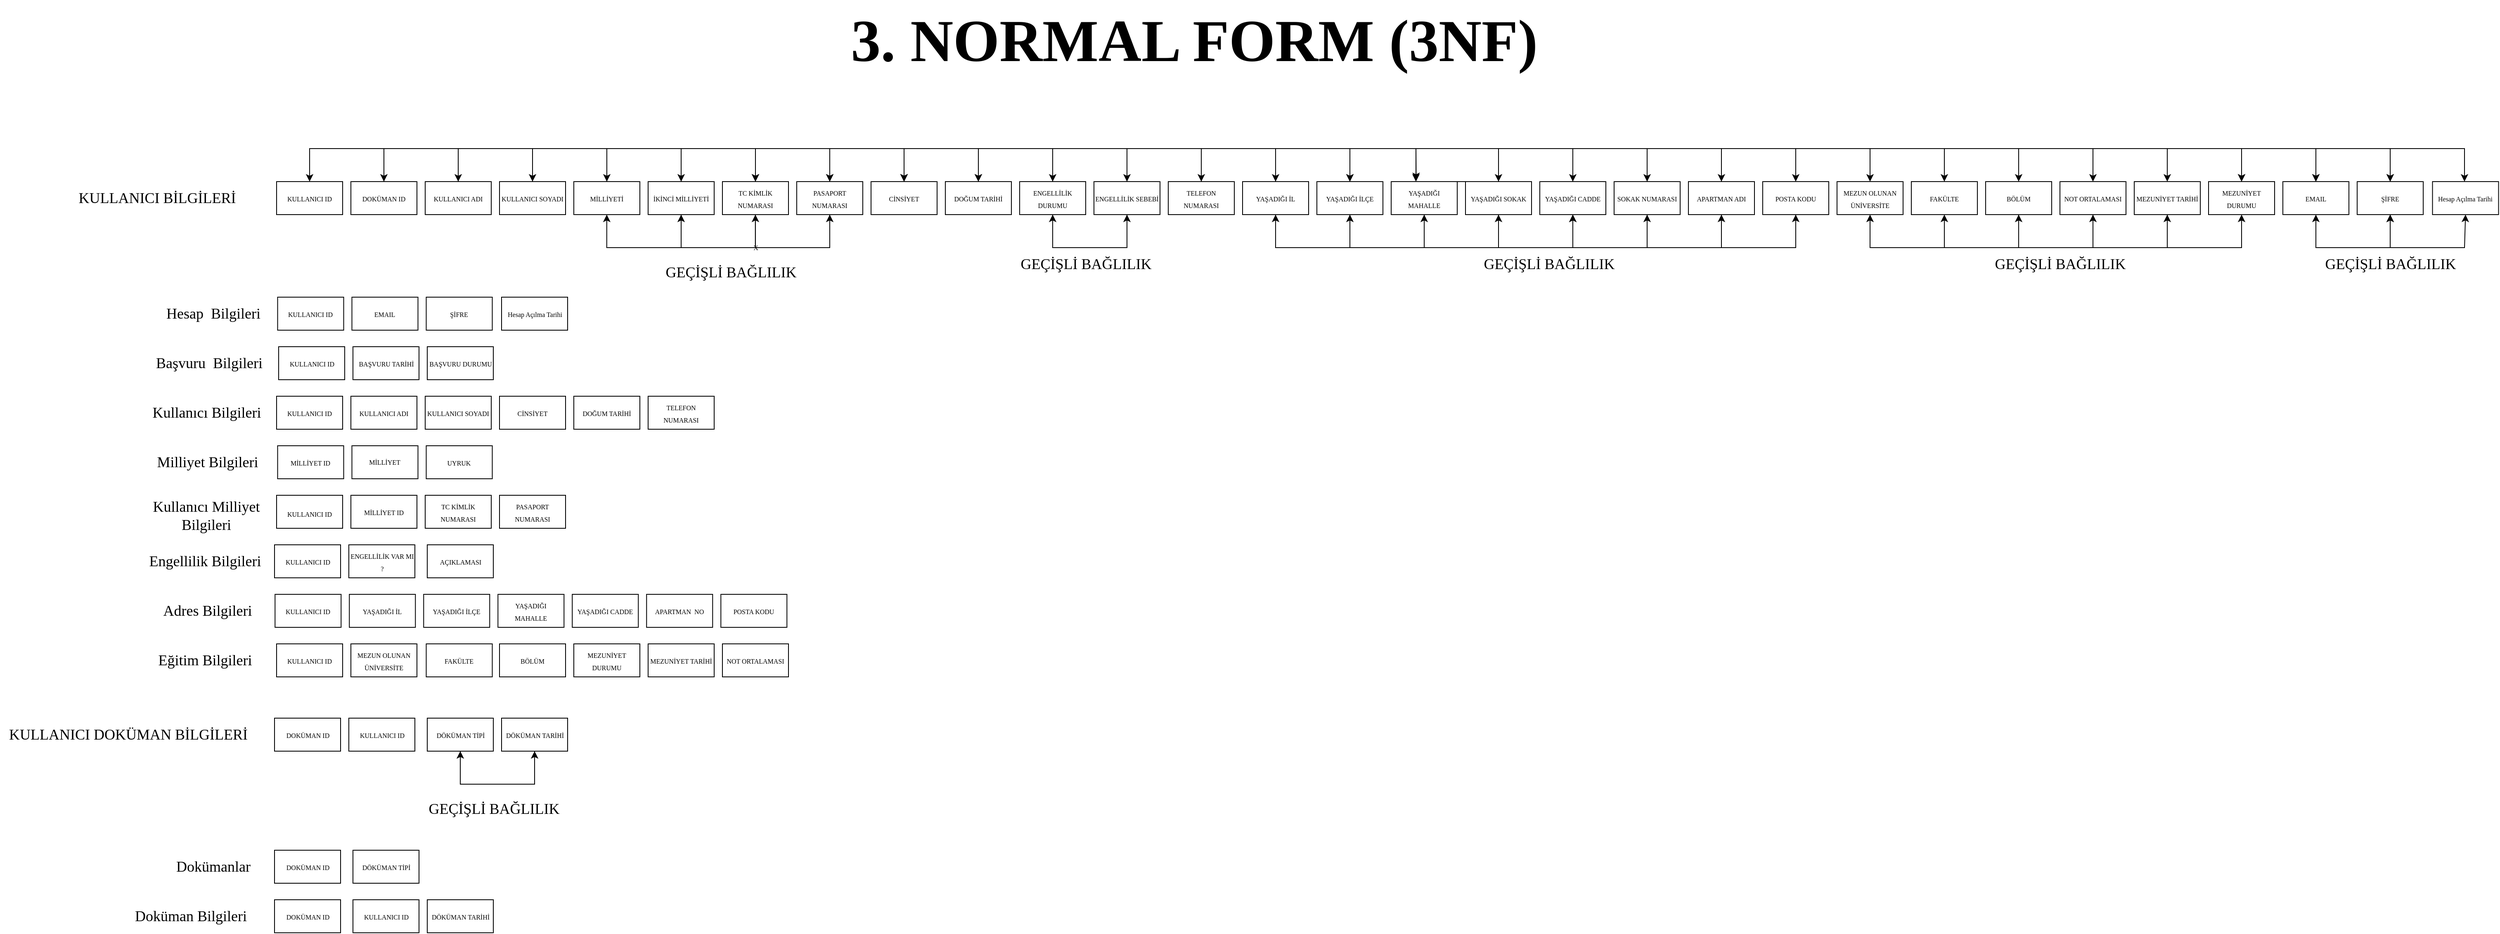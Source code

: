 <mxfile version="20.7.4" type="device"><diagram id="JcOFbLR2yt7TpH7ArzVf" name="Sayfa -1"><mxGraphModel dx="4017" dy="1515" grid="1" gridSize="10" guides="1" tooltips="1" connect="1" arrows="1" fold="1" page="1" pageScale="1" pageWidth="827" pageHeight="1169" math="0" shadow="0"><root><mxCell id="0"/><mxCell id="1" parent="0"/><mxCell id="7fkqEkIPYd0_3T5u9Aui-1" value="&lt;font style=&quot;font-size: 8px;&quot; face=&quot;Times New Roman&quot;&gt;DOKÜMAN ID&lt;/font&gt;" style="rounded=0;whiteSpace=wrap;html=1;" parent="1" vertex="1"><mxGeometry x="-135" y="239" width="80" height="40" as="geometry"/></mxCell><mxCell id="7fkqEkIPYd0_3T5u9Aui-3" value="&lt;font style=&quot;font-size: 8px;&quot; face=&quot;Times New Roman&quot;&gt;KULLANICI ADI&lt;/font&gt;" style="rounded=0;whiteSpace=wrap;html=1;" parent="1" vertex="1"><mxGeometry x="-45" y="239" width="80" height="40" as="geometry"/></mxCell><mxCell id="7fkqEkIPYd0_3T5u9Aui-5" value="&lt;font style=&quot;font-size: 8px;&quot; face=&quot;Times New Roman&quot;&gt;KULLANICI SOYADI&lt;/font&gt;" style="rounded=0;whiteSpace=wrap;html=1;" parent="1" vertex="1"><mxGeometry x="45" y="239" width="80" height="40" as="geometry"/></mxCell><mxCell id="7fkqEkIPYd0_3T5u9Aui-7" value="&lt;font style=&quot;font-size: 8px;&quot; face=&quot;Times New Roman&quot;&gt;MİLLİYETİ&lt;/font&gt;" style="rounded=0;whiteSpace=wrap;html=1;" parent="1" vertex="1"><mxGeometry x="135" y="239" width="80" height="40" as="geometry"/></mxCell><mxCell id="7fkqEkIPYd0_3T5u9Aui-8" value="X&lt;span style=&quot;color: rgba(0, 0, 0, 0); font-family: monospace; font-size: 0px; text-align: start; background-color: rgb(251, 251, 251);&quot;&gt;%3CmxGraphModel%3E%3Croot%3E%3CmxCell%20id%3D%220%22%2F%3E%3CmxCell%20id%3D%221%22%20parent%3D%220%22%2F%3E%3CmxCell%20id%3D%222%22%20value%3D%22%26lt%3Bfont%20face%3D%26quot%3BTimes%20New%20Roman%26quot%3B%26gt%3B%26lt%3Bspan%20style%3D%26quot%3Bfont-size%3A%208px%3B%26quot%3B%26gt%3BD%C4%B0PLOMA%20ADI%26lt%3B%2Fspan%26gt%3B%26lt%3B%2Ffont%26gt%3B%22%20style%3D%22rounded%3D0%3BwhiteSpace%3Dwrap%3Bhtml%3D1%3B%22%20vertex%3D%221%22%20parent%3D%221%22%3E%3CmxGeometry%20x%3D%22170%22%20y%3D%221080%22%20width%3D%2280%22%20height%3D%2240%22%20as%3D%22geometry%22%2F%3E%3C%2FmxCell%3E%3CmxCell%20id%3D%223%22%20value%3D%22%26lt%3Bfont%20face%3D%26quot%3BTimes%20New%20Roman%26quot%3B%26gt%3B%26lt%3Bspan%20style%3D%26quot%3Bfont-size%3A%208px%3B%26quot%3B%26gt%3BD%C3%96K%C3%9CMAN%20T%C4%B0P%C4%B0%26lt%3B%2Fspan%26gt%3B%26lt%3B%2Ffont%26gt%3B%22%20style%3D%22rounded%3D0%3BwhiteSpace%3Dwrap%3Bhtml%3D1%3B%22%20vertex%3D%221%22%20parent%3D%221%22%3E%3CmxGeometry%20x%3D%22260%22%20y%3D%221080%22%20width%3D%2280%22%20height%3D%2240%22%20as%3D%22geometry%22%2F%3E%3C%2FmxCell%3E%3CmxCell%20id%3D%224%22%20value%3D%22%26lt%3Bfont%20style%3D%26quot%3Bfont-size%3A%208px%3B%26quot%3B%20face%3D%26quot%3BTimes%20New%20Roman%26quot%3B%26gt%3BD%C3%96K%C3%9CMAN%20TAR%C4%B0H%C4%B0%26lt%3B%2Ffont%26gt%3B%22%20style%3D%22rounded%3D0%3BwhiteSpace%3Dwrap%3Bhtml%3D1%3B%22%20vertex%3D%221%22%20parent%3D%221%22%3E%3CmxGeometry%20x%3D%22350%22%20y%3D%221080%22%20width%3D%2280%22%20height%3D%2240%22%20as%3D%22geometry%22%2F%3E%3C%2FmxCell%3E%3CmxCell%20id%3D%225%22%20value%3D%22%26lt%3Bfont%20face%3D%26quot%3BTimes%20New%20Roman%26quot%3B%26gt%3B%26lt%3Bspan%20style%3D%26quot%3Bfont-size%3A%208px%3B%26quot%3B%26gt%3B%C4%B0NG%C4%B0L%C4%B0ZCE%20YETERL%C4%B0L%C4%B0K%20ADI%26lt%3B%2Fspan%26gt%3B%26lt%3B%2Ffont%26gt%3B%22%20style%3D%22rounded%3D0%3BwhiteSpace%3Dwrap%3Bhtml%3D1%3B%22%20vertex%3D%221%22%20parent%3D%221%22%3E%3CmxGeometry%20x%3D%22170%22%20y%3D%221160%22%20width%3D%2280%22%20height%3D%2240%22%20as%3D%22geometry%22%2F%3E%3C%2FmxCell%3E%3CmxCell%20id%3D%226%22%20value%3D%22%26lt%3Bfont%20face%3D%26quot%3BTimes%20New%20Roman%26quot%3B%26gt%3B%26lt%3Bspan%20style%3D%26quot%3Bfont-size%3A%208px%3B%26quot%3B%26gt%3BD%C3%96K%C3%9CMAN%20T%C4%B0P%C4%B0%26lt%3B%2Fspan%26gt%3B%26lt%3B%2Ffont%26gt%3B%22%20style%3D%22rounded%3D0%3BwhiteSpace%3Dwrap%3Bhtml%3D1%3B%22%20vertex%3D%221%22%20parent%3D%221%22%3E%3CmxGeometry%20x%3D%22260%22%20y%3D%221160%22%20width%3D%2280%22%20height%3D%2240%22%20as%3D%22geometry%22%2F%3E%3C%2FmxCell%3E%3CmxCell%20id%3D%227%22%20value%3D%22%26lt%3Bfont%20style%3D%26quot%3Bfont-size%3A%208px%3B%26quot%3B%20face%3D%26quot%3BTimes%20New%20Roman%26quot%3B%26gt%3BD%C3%96K%C3%9CMAN%20TAR%C4%B0H%C4%B0%26lt%3B%2Ffont%26gt%3B%22%20style%3D%22rounded%3D0%3BwhiteSpace%3Dwrap%3Bhtml%3D1%3B%22%20vertex%3D%221%22%20parent%3D%221%22%3E%3CmxGeometry%20x%3D%22350%22%20y%3D%221160%22%20width%3D%2280%22%20height%3D%2240%22%20as%3D%22geometry%22%2F%3E%3C%2FmxCell%3E%3C%2Froot%3E%3C%2FmxGraphModel%3E&lt;/span&gt;" style="edgeStyle=orthogonalEdgeStyle;rounded=0;orthogonalLoop=1;jettySize=auto;html=1;exitX=0.5;exitY=1;exitDx=0;exitDy=0;entryX=0.5;entryY=1;entryDx=0;entryDy=0;fontFamily=Times New Roman;fontSize=8;" parent="1" source="7fkqEkIPYd0_3T5u9Aui-10" target="7fkqEkIPYd0_3T5u9Aui-15" edge="1"><mxGeometry relative="1" as="geometry"><Array as="points"><mxPoint x="265" y="319"/><mxPoint x="445" y="319"/></Array></mxGeometry></mxCell><mxCell id="7fkqEkIPYd0_3T5u9Aui-10" value="&lt;font style=&quot;font-size: 8px;&quot; face=&quot;Times New Roman&quot;&gt;İKİNCİ MİLLİYETİ&lt;/font&gt;" style="rounded=0;whiteSpace=wrap;html=1;" parent="1" vertex="1"><mxGeometry x="225" y="239" width="80" height="40" as="geometry"/></mxCell><mxCell id="7fkqEkIPYd0_3T5u9Aui-12" value="&lt;font style=&quot;font-size: 8px;&quot; face=&quot;Times New Roman&quot;&gt;TC KİMLİK NUMARASI&lt;/font&gt;" style="rounded=0;whiteSpace=wrap;html=1;" parent="1" vertex="1"><mxGeometry x="315" y="239" width="80" height="40" as="geometry"/></mxCell><mxCell id="7fkqEkIPYd0_3T5u9Aui-13" style="edgeStyle=orthogonalEdgeStyle;rounded=0;orthogonalLoop=1;jettySize=auto;html=1;exitX=0.5;exitY=1;exitDx=0;exitDy=0;fontFamily=Times New Roman;fontSize=8;" parent="1" source="7fkqEkIPYd0_3T5u9Aui-15" edge="1"><mxGeometry relative="1" as="geometry"><mxPoint x="265" y="279" as="targetPoint"/><Array as="points"><mxPoint x="445" y="319"/><mxPoint x="265" y="319"/></Array></mxGeometry></mxCell><mxCell id="7fkqEkIPYd0_3T5u9Aui-14" style="edgeStyle=orthogonalEdgeStyle;rounded=0;orthogonalLoop=1;jettySize=auto;html=1;exitX=0.5;exitY=0;exitDx=0;exitDy=0;entryX=0.5;entryY=0;entryDx=0;entryDy=0;fontFamily=Times New Roman;fontSize=18;" parent="1" source="7fkqEkIPYd0_3T5u9Aui-15" edge="1"><mxGeometry relative="1" as="geometry"><mxPoint x="1075" y="239" as="targetPoint"/><Array as="points"><mxPoint x="445" y="199"/><mxPoint x="1075" y="199"/></Array></mxGeometry></mxCell><mxCell id="7fkqEkIPYd0_3T5u9Aui-15" value="&lt;font style=&quot;font-size: 8px;&quot; face=&quot;Times New Roman&quot;&gt;PASAPORT NUMARASI&lt;/font&gt;" style="rounded=0;whiteSpace=wrap;html=1;" parent="1" vertex="1"><mxGeometry x="405" y="239" width="80" height="40" as="geometry"/></mxCell><mxCell id="7fkqEkIPYd0_3T5u9Aui-16" style="edgeStyle=orthogonalEdgeStyle;rounded=0;orthogonalLoop=1;jettySize=auto;html=1;exitX=0.5;exitY=0;exitDx=0;exitDy=0;entryX=0.5;entryY=0;entryDx=0;entryDy=0;fontFamily=Times New Roman;fontSize=18;" parent="1" source="7fkqEkIPYd0_3T5u9Aui-17" edge="1"><mxGeometry relative="1" as="geometry"><Array as="points"><mxPoint x="535" y="199"/><mxPoint x="985" y="199"/></Array><mxPoint x="985" y="239" as="targetPoint"/></mxGeometry></mxCell><mxCell id="7fkqEkIPYd0_3T5u9Aui-17" value="&lt;font style=&quot;font-size: 8px;&quot; face=&quot;Times New Roman&quot;&gt;CİNSİYET&lt;/font&gt;" style="rounded=0;whiteSpace=wrap;html=1;" parent="1" vertex="1"><mxGeometry x="495" y="239" width="80" height="40" as="geometry"/></mxCell><mxCell id="7fkqEkIPYd0_3T5u9Aui-18" style="edgeStyle=orthogonalEdgeStyle;rounded=0;orthogonalLoop=1;jettySize=auto;html=1;exitX=0.5;exitY=1;exitDx=0;exitDy=0;entryX=0.5;entryY=1;entryDx=0;entryDy=0;fontFamily=Times New Roman;fontSize=8;" parent="1" source="7fkqEkIPYd0_3T5u9Aui-20" target="7fkqEkIPYd0_3T5u9Aui-23" edge="1"><mxGeometry relative="1" as="geometry"><Array as="points"><mxPoint x="715" y="319"/><mxPoint x="805" y="319"/></Array></mxGeometry></mxCell><mxCell id="7fkqEkIPYd0_3T5u9Aui-19" style="edgeStyle=orthogonalEdgeStyle;rounded=0;orthogonalLoop=1;jettySize=auto;html=1;exitX=0.5;exitY=0;exitDx=0;exitDy=0;entryX=0.5;entryY=0;entryDx=0;entryDy=0;fontFamily=Times New Roman;fontSize=18;" parent="1" source="7fkqEkIPYd0_3T5u9Aui-20" target="7fkqEkIPYd0_3T5u9Aui-23" edge="1"><mxGeometry relative="1" as="geometry"><Array as="points"><mxPoint x="715" y="199"/><mxPoint x="805" y="199"/></Array></mxGeometry></mxCell><mxCell id="7fkqEkIPYd0_3T5u9Aui-20" value="&lt;font style=&quot;font-size: 8px;&quot; face=&quot;Times New Roman&quot;&gt;ENGELLİLİK DURUMU&lt;/font&gt;" style="rounded=0;whiteSpace=wrap;html=1;" parent="1" vertex="1"><mxGeometry x="675" y="239" width="80" height="40" as="geometry"/></mxCell><mxCell id="7fkqEkIPYd0_3T5u9Aui-21" style="edgeStyle=orthogonalEdgeStyle;rounded=0;orthogonalLoop=1;jettySize=auto;html=1;exitX=0.5;exitY=1;exitDx=0;exitDy=0;fontFamily=Times New Roman;fontSize=8;" parent="1" source="7fkqEkIPYd0_3T5u9Aui-23" edge="1"><mxGeometry relative="1" as="geometry"><mxPoint x="715" y="279" as="targetPoint"/><Array as="points"><mxPoint x="805" y="319"/><mxPoint x="715" y="319"/></Array></mxGeometry></mxCell><mxCell id="7fkqEkIPYd0_3T5u9Aui-22" style="edgeStyle=orthogonalEdgeStyle;rounded=0;orthogonalLoop=1;jettySize=auto;html=1;exitX=0.5;exitY=0;exitDx=0;exitDy=0;entryX=0.5;entryY=0;entryDx=0;entryDy=0;fontFamily=Times New Roman;fontSize=18;" parent="1" source="7fkqEkIPYd0_3T5u9Aui-23" target="7fkqEkIPYd0_3T5u9Aui-20" edge="1"><mxGeometry relative="1" as="geometry"><Array as="points"><mxPoint x="805" y="199"/><mxPoint x="715" y="199"/></Array></mxGeometry></mxCell><mxCell id="7fkqEkIPYd0_3T5u9Aui-23" value="&lt;font style=&quot;font-size: 8px;&quot; face=&quot;Times New Roman&quot;&gt;ENGELLİLİK SEBEBİ&lt;/font&gt;" style="rounded=0;whiteSpace=wrap;html=1;" parent="1" vertex="1"><mxGeometry x="765" y="239" width="80" height="40" as="geometry"/></mxCell><mxCell id="7fkqEkIPYd0_3T5u9Aui-24" value="&lt;font style=&quot;font-size: 8px;&quot; face=&quot;Times New Roman&quot;&gt;KULLANICI ID&lt;/font&gt;" style="rounded=0;whiteSpace=wrap;html=1;" parent="1" vertex="1"><mxGeometry x="-225" y="239" width="80" height="40" as="geometry"/></mxCell><mxCell id="7fkqEkIPYd0_3T5u9Aui-25" style="edgeStyle=orthogonalEdgeStyle;rounded=0;orthogonalLoop=1;jettySize=auto;html=1;exitX=0.5;exitY=0;exitDx=0;exitDy=0;entryX=0.5;entryY=0;entryDx=0;entryDy=0;fontFamily=Times New Roman;fontSize=18;" parent="1" source="7fkqEkIPYd0_3T5u9Aui-26" target="7fkqEkIPYd0_3T5u9Aui-46" edge="1"><mxGeometry relative="1" as="geometry"><Array as="points"><mxPoint x="625" y="199"/><mxPoint x="895" y="199"/></Array></mxGeometry></mxCell><mxCell id="7fkqEkIPYd0_3T5u9Aui-26" value="&lt;font style=&quot;font-size: 8px;&quot; face=&quot;Times New Roman&quot;&gt;DOĞUM TARİHİ&lt;/font&gt;" style="rounded=0;whiteSpace=wrap;html=1;" parent="1" vertex="1"><mxGeometry x="585" y="239" width="80" height="40" as="geometry"/></mxCell><mxCell id="7fkqEkIPYd0_3T5u9Aui-27" style="edgeStyle=orthogonalEdgeStyle;rounded=0;orthogonalLoop=1;jettySize=auto;html=1;exitX=0.5;exitY=0;exitDx=0;exitDy=0;entryX=0.5;entryY=0;entryDx=0;entryDy=0;fontFamily=Times New Roman;fontSize=18;" parent="1" target="7fkqEkIPYd0_3T5u9Aui-17" edge="1"><mxGeometry relative="1" as="geometry"><Array as="points"><mxPoint x="985" y="199"/><mxPoint x="535" y="199"/></Array><mxPoint x="985" y="239" as="sourcePoint"/></mxGeometry></mxCell><mxCell id="7fkqEkIPYd0_3T5u9Aui-29" style="edgeStyle=orthogonalEdgeStyle;rounded=0;orthogonalLoop=1;jettySize=auto;html=1;exitX=0.5;exitY=0;exitDx=0;exitDy=0;entryX=0.5;entryY=0;entryDx=0;entryDy=0;fontFamily=Times New Roman;fontSize=18;" parent="1" target="7fkqEkIPYd0_3T5u9Aui-15" edge="1"><mxGeometry relative="1" as="geometry"><mxPoint x="1075" y="239" as="sourcePoint"/><Array as="points"><mxPoint x="1075" y="199"/><mxPoint x="445" y="199"/></Array></mxGeometry></mxCell><mxCell id="7fkqEkIPYd0_3T5u9Aui-32" value="&lt;font style=&quot;font-size: 8px;&quot; face=&quot;Times New Roman&quot;&gt;MEZUN OLUNAN ÜNİVERSİTE&lt;/font&gt;" style="rounded=0;whiteSpace=wrap;html=1;" parent="1" vertex="1"><mxGeometry x="1665" y="239" width="80" height="40" as="geometry"/></mxCell><mxCell id="7fkqEkIPYd0_3T5u9Aui-33" style="edgeStyle=orthogonalEdgeStyle;rounded=0;orthogonalLoop=1;jettySize=auto;html=1;exitX=0.5;exitY=1;exitDx=0;exitDy=0;entryX=0.5;entryY=1;entryDx=0;entryDy=0;fontFamily=Times New Roman;fontSize=8;" parent="1" source="7fkqEkIPYd0_3T5u9Aui-36" target="7fkqEkIPYd0_3T5u9Aui-42" edge="1"><mxGeometry relative="1" as="geometry"><Array as="points"><mxPoint x="1885" y="319"/><mxPoint x="2065" y="319"/></Array></mxGeometry></mxCell><mxCell id="7fkqEkIPYd0_3T5u9Aui-34" style="edgeStyle=orthogonalEdgeStyle;rounded=0;orthogonalLoop=1;jettySize=auto;html=1;exitX=0.5;exitY=1;exitDx=0;exitDy=0;entryX=0.5;entryY=1;entryDx=0;entryDy=0;fontFamily=Times New Roman;fontSize=8;" parent="1" source="7fkqEkIPYd0_3T5u9Aui-36" target="7fkqEkIPYd0_3T5u9Aui-39" edge="1"><mxGeometry relative="1" as="geometry"><Array as="points"><mxPoint x="1885" y="319"/><mxPoint x="1975" y="319"/></Array></mxGeometry></mxCell><mxCell id="7fkqEkIPYd0_3T5u9Aui-36" value="&lt;font style=&quot;font-size: 8px;&quot; face=&quot;Times New Roman&quot;&gt;BÖLÜM&lt;/font&gt;" style="rounded=0;whiteSpace=wrap;html=1;" parent="1" vertex="1"><mxGeometry x="1845" y="239" width="80" height="40" as="geometry"/></mxCell><mxCell id="7fkqEkIPYd0_3T5u9Aui-37" style="edgeStyle=orthogonalEdgeStyle;rounded=0;orthogonalLoop=1;jettySize=auto;html=1;exitX=0.5;exitY=1;exitDx=0;exitDy=0;fontFamily=Times New Roman;fontSize=8;" parent="1" source="7fkqEkIPYd0_3T5u9Aui-39" edge="1"><mxGeometry relative="1" as="geometry"><mxPoint x="1795" y="279" as="targetPoint"/><Array as="points"><mxPoint x="1975" y="319"/><mxPoint x="1795" y="319"/></Array></mxGeometry></mxCell><mxCell id="7fkqEkIPYd0_3T5u9Aui-39" value="&lt;font style=&quot;font-size: 8px;&quot; face=&quot;Times New Roman&quot;&gt;NOT ORTALAMASI&lt;/font&gt;" style="rounded=0;whiteSpace=wrap;html=1;" parent="1" vertex="1"><mxGeometry x="1935" y="239" width="80" height="40" as="geometry"/></mxCell><mxCell id="7fkqEkIPYd0_3T5u9Aui-40" style="edgeStyle=orthogonalEdgeStyle;rounded=0;orthogonalLoop=1;jettySize=auto;html=1;exitX=0.5;exitY=1;exitDx=0;exitDy=0;fontFamily=Times New Roman;fontSize=8;" parent="1" source="7fkqEkIPYd0_3T5u9Aui-42" edge="1"><mxGeometry relative="1" as="geometry"><mxPoint x="1885" y="279" as="targetPoint"/><Array as="points"><mxPoint x="2065" y="319"/><mxPoint x="1885" y="319"/></Array></mxGeometry></mxCell><mxCell id="7fkqEkIPYd0_3T5u9Aui-42" value="&lt;font style=&quot;font-size: 8px;&quot; face=&quot;Times New Roman&quot;&gt;MEZUNİYET TARİHİ&lt;/font&gt;" style="rounded=0;whiteSpace=wrap;html=1;" parent="1" vertex="1"><mxGeometry x="2025" y="239" width="80" height="40" as="geometry"/></mxCell><mxCell id="7fkqEkIPYd0_3T5u9Aui-44" value="&lt;font style=&quot;font-size: 8px;&quot; face=&quot;Times New Roman&quot;&gt;MEZUNİYET DURUMU&lt;/font&gt;" style="rounded=0;whiteSpace=wrap;html=1;" parent="1" vertex="1"><mxGeometry x="2115" y="239" width="80" height="40" as="geometry"/></mxCell><mxCell id="7fkqEkIPYd0_3T5u9Aui-45" style="edgeStyle=orthogonalEdgeStyle;rounded=0;orthogonalLoop=1;jettySize=auto;html=1;exitX=0.5;exitY=0;exitDx=0;exitDy=0;entryX=0.5;entryY=0;entryDx=0;entryDy=0;fontFamily=Times New Roman;fontSize=18;" parent="1" source="7fkqEkIPYd0_3T5u9Aui-46" target="7fkqEkIPYd0_3T5u9Aui-26" edge="1"><mxGeometry relative="1" as="geometry"><Array as="points"><mxPoint x="895" y="199"/><mxPoint x="625" y="199"/></Array></mxGeometry></mxCell><mxCell id="7fkqEkIPYd0_3T5u9Aui-46" value="&lt;font style=&quot;font-size: 8px;&quot; face=&quot;Times New Roman&quot;&gt;TELEFON NUMARASI&lt;/font&gt;" style="rounded=0;whiteSpace=wrap;html=1;" parent="1" vertex="1"><mxGeometry x="855" y="239" width="80" height="40" as="geometry"/></mxCell><mxCell id="7fkqEkIPYd0_3T5u9Aui-47" value="&lt;font style=&quot;font-size: 18px;&quot;&gt;GEÇİŞLİ BAĞLILIK&lt;/font&gt;" style="text;html=1;align=center;verticalAlign=middle;resizable=0;points=[];autosize=1;strokeColor=none;fillColor=none;fontSize=8;fontFamily=Times New Roman;" parent="1" vertex="1"><mxGeometry x="235" y="329" width="180" height="40" as="geometry"/></mxCell><mxCell id="7fkqEkIPYd0_3T5u9Aui-48" value="&lt;font style=&quot;font-size: 18px;&quot;&gt;GEÇİŞLİ BAĞLILIK&lt;/font&gt;" style="text;html=1;align=center;verticalAlign=middle;resizable=0;points=[];autosize=1;strokeColor=none;fillColor=none;fontSize=8;fontFamily=Times New Roman;" parent="1" vertex="1"><mxGeometry x="665" y="319" width="180" height="40" as="geometry"/></mxCell><mxCell id="7fkqEkIPYd0_3T5u9Aui-49" value="&lt;font style=&quot;font-size: 18px;&quot;&gt;GEÇİŞLİ BAĞLILIK&lt;/font&gt;" style="text;html=1;align=center;verticalAlign=middle;resizable=0;points=[];autosize=1;strokeColor=none;fillColor=none;fontSize=8;fontFamily=Times New Roman;" parent="1" vertex="1"><mxGeometry x="1845" y="319" width="180" height="40" as="geometry"/></mxCell><mxCell id="7fkqEkIPYd0_3T5u9Aui-51" value="&lt;font style=&quot;font-size: 8px;&quot; face=&quot;Times New Roman&quot;&gt;MİLLİYET ID&lt;/font&gt;" style="rounded=0;whiteSpace=wrap;html=1;" parent="1" vertex="1"><mxGeometry x="-223.75" y="559" width="80" height="40" as="geometry"/></mxCell><mxCell id="7fkqEkIPYd0_3T5u9Aui-52" value="&lt;font face=&quot;Times New Roman&quot;&gt;&lt;span style=&quot;font-size: 8px;&quot;&gt;UYRUK&lt;/span&gt;&lt;/font&gt;" style="rounded=0;whiteSpace=wrap;html=1;" parent="1" vertex="1"><mxGeometry x="-43.75" y="559" width="80" height="40" as="geometry"/></mxCell><mxCell id="7fkqEkIPYd0_3T5u9Aui-53" value="&lt;font style=&quot;font-size: 8px;&quot; face=&quot;Times New Roman&quot;&gt;PASAPORT NUMARASI&lt;/font&gt;" style="rounded=0;whiteSpace=wrap;html=1;" parent="1" vertex="1"><mxGeometry x="45" y="619" width="80" height="40" as="geometry"/></mxCell><mxCell id="7fkqEkIPYd0_3T5u9Aui-55" value="&lt;font face=&quot;Times New Roman&quot;&gt;&lt;span style=&quot;font-size: 8px;&quot;&gt;AÇIKLAMASI&lt;/span&gt;&lt;/font&gt;" style="rounded=0;whiteSpace=wrap;html=1;" parent="1" vertex="1"><mxGeometry x="-42.5" y="679" width="80" height="40" as="geometry"/></mxCell><mxCell id="7fkqEkIPYd0_3T5u9Aui-58" value="&lt;font style=&quot;font-size: 8px;&quot; face=&quot;Times New Roman&quot;&gt;MEZUN OLUNAN ÜNİVERSİTE&lt;/font&gt;" style="rounded=0;whiteSpace=wrap;html=1;" parent="1" vertex="1"><mxGeometry x="-135" y="799" width="80" height="40" as="geometry"/></mxCell><mxCell id="7fkqEkIPYd0_3T5u9Aui-59" value="&lt;font style=&quot;font-size: 8px;&quot; face=&quot;Times New Roman&quot;&gt;FAKÜLTE&lt;/font&gt;" style="rounded=0;whiteSpace=wrap;html=1;" parent="1" vertex="1"><mxGeometry x="-43.75" y="799" width="80" height="40" as="geometry"/></mxCell><mxCell id="7fkqEkIPYd0_3T5u9Aui-60" value="&lt;font style=&quot;font-size: 8px;&quot; face=&quot;Times New Roman&quot;&gt;BÖLÜM&lt;/font&gt;" style="rounded=0;whiteSpace=wrap;html=1;" parent="1" vertex="1"><mxGeometry x="45" y="799" width="80" height="40" as="geometry"/></mxCell><mxCell id="7fkqEkIPYd0_3T5u9Aui-61" value="&lt;font style=&quot;font-size: 8px;&quot; face=&quot;Times New Roman&quot;&gt;NOT ORTALAMASI&lt;/font&gt;" style="rounded=0;whiteSpace=wrap;html=1;" parent="1" vertex="1"><mxGeometry x="315" y="799" width="80" height="40" as="geometry"/></mxCell><mxCell id="7fkqEkIPYd0_3T5u9Aui-62" value="&lt;font style=&quot;font-size: 8px;&quot; face=&quot;Times New Roman&quot;&gt;MEZUNİYET TARİHİ&lt;/font&gt;" style="rounded=0;whiteSpace=wrap;html=1;" parent="1" vertex="1"><mxGeometry x="225" y="799" width="80" height="40" as="geometry"/></mxCell><mxCell id="7fkqEkIPYd0_3T5u9Aui-64" value="&lt;font style=&quot;font-size: 8px;&quot; face=&quot;Times New Roman&quot;&gt;KULLANICI ID&lt;/font&gt;" style="rounded=0;whiteSpace=wrap;html=1;" parent="1" vertex="1"><mxGeometry x="-225" y="799" width="80" height="40" as="geometry"/></mxCell><mxCell id="7fkqEkIPYd0_3T5u9Aui-65" value="&lt;font style=&quot;font-size: 8px;&quot; face=&quot;Times New Roman&quot;&gt;DOKÜMAN ID&lt;/font&gt;" style="rounded=0;whiteSpace=wrap;html=1;" parent="1" vertex="1"><mxGeometry x="-227.5" y="1049" width="80" height="40" as="geometry"/></mxCell><mxCell id="7fkqEkIPYd0_3T5u9Aui-68" value="&lt;font face=&quot;Times New Roman&quot;&gt;&lt;span style=&quot;font-size: 8px;&quot;&gt;DÖKÜMAN TİPİ&lt;/span&gt;&lt;/font&gt;" style="rounded=0;whiteSpace=wrap;html=1;" parent="1" vertex="1"><mxGeometry x="-132.5" y="1049" width="80" height="40" as="geometry"/></mxCell><mxCell id="7fkqEkIPYd0_3T5u9Aui-69" value="&lt;font style=&quot;font-size: 8px;&quot; face=&quot;Times New Roman&quot;&gt;DÖKÜMAN TARİHİ&lt;/font&gt;" style="rounded=0;whiteSpace=wrap;html=1;" parent="1" vertex="1"><mxGeometry x="-42.5" y="1109" width="80" height="40" as="geometry"/></mxCell><mxCell id="7fkqEkIPYd0_3T5u9Aui-95" value="&lt;font style=&quot;font-size: 8px;&quot; face=&quot;Times New Roman&quot;&gt;DOKÜMAN ID&lt;/font&gt;" style="rounded=0;whiteSpace=wrap;html=1;" parent="1" vertex="1"><mxGeometry x="-227.5" y="889" width="80" height="40" as="geometry"/></mxCell><mxCell id="7fkqEkIPYd0_3T5u9Aui-96" value="&lt;font style=&quot;font-size: 8px;&quot; face=&quot;Times New Roman&quot;&gt;KULLANICI ID&lt;/font&gt;" style="rounded=0;whiteSpace=wrap;html=1;" parent="1" vertex="1"><mxGeometry x="-137.5" y="889" width="80" height="40" as="geometry"/></mxCell><mxCell id="7fkqEkIPYd0_3T5u9Aui-98" value="&lt;font face=&quot;Times New Roman&quot;&gt;&lt;span style=&quot;font-size: 8px;&quot;&gt;DÖKÜMAN TİPİ&lt;/span&gt;&lt;/font&gt;" style="rounded=0;whiteSpace=wrap;html=1;" parent="1" vertex="1"><mxGeometry x="-42.5" y="889" width="80" height="40" as="geometry"/></mxCell><mxCell id="7fkqEkIPYd0_3T5u9Aui-99" value="&lt;font style=&quot;font-size: 8px;&quot; face=&quot;Times New Roman&quot;&gt;DÖKÜMAN TARİHİ&lt;/font&gt;" style="rounded=0;whiteSpace=wrap;html=1;" parent="1" vertex="1"><mxGeometry x="47.5" y="889" width="80" height="40" as="geometry"/></mxCell><mxCell id="7fkqEkIPYd0_3T5u9Aui-117" value="&lt;font style=&quot;font-size: 18px;&quot;&gt;GEÇİŞLİ BAĞLILIK&lt;/font&gt;" style="text;html=1;align=center;verticalAlign=middle;resizable=0;points=[];autosize=1;strokeColor=none;fillColor=none;fontSize=8;fontFamily=Times New Roman;" parent="1" vertex="1"><mxGeometry x="-52.5" y="979" width="180" height="40" as="geometry"/></mxCell><mxCell id="7fkqEkIPYd0_3T5u9Aui-118" style="edgeStyle=orthogonalEdgeStyle;rounded=0;orthogonalLoop=1;jettySize=auto;html=1;exitX=0.5;exitY=1;exitDx=0;exitDy=0;entryX=0.5;entryY=1;entryDx=0;entryDy=0;fontFamily=Times New Roman;fontSize=8;" parent="1" edge="1"><mxGeometry relative="1" as="geometry"><mxPoint x="-2.5" y="929" as="sourcePoint"/><mxPoint x="87.5" y="929" as="targetPoint"/><Array as="points"><mxPoint x="-2.5" y="969"/><mxPoint x="87.5" y="969"/></Array></mxGeometry></mxCell><mxCell id="7fkqEkIPYd0_3T5u9Aui-119" style="edgeStyle=orthogonalEdgeStyle;rounded=0;orthogonalLoop=1;jettySize=auto;html=1;exitX=0.5;exitY=1;exitDx=0;exitDy=0;fontFamily=Times New Roman;fontSize=8;" parent="1" edge="1"><mxGeometry relative="1" as="geometry"><mxPoint x="-2.5" y="929" as="targetPoint"/><mxPoint x="87.5" y="929" as="sourcePoint"/><Array as="points"><mxPoint x="87.5" y="969"/><mxPoint x="-2.5" y="969"/></Array></mxGeometry></mxCell><mxCell id="7fkqEkIPYd0_3T5u9Aui-145" value="KULLANICI BİLGİLERİ" style="text;html=1;align=center;verticalAlign=middle;resizable=0;points=[];autosize=1;strokeColor=none;fillColor=none;fontSize=18;fontFamily=Times New Roman;" parent="1" vertex="1"><mxGeometry x="-475" y="239" width="210" height="40" as="geometry"/></mxCell><mxCell id="7fkqEkIPYd0_3T5u9Aui-146" value="KULLANICI DOKÜMAN BİLGİLERİ" style="text;html=1;align=center;verticalAlign=middle;resizable=0;points=[];autosize=1;strokeColor=none;fillColor=none;fontSize=18;fontFamily=Times New Roman;" parent="1" vertex="1"><mxGeometry x="-560" y="889" width="310" height="40" as="geometry"/></mxCell><mxCell id="7fkqEkIPYd0_3T5u9Aui-147" value="Milliyet Bilgileri" style="text;html=1;align=center;verticalAlign=middle;resizable=0;points=[];autosize=1;strokeColor=none;fillColor=none;fontSize=18;fontFamily=Times New Roman;" parent="1" vertex="1"><mxGeometry x="-383.75" y="559" width="150" height="40" as="geometry"/></mxCell><mxCell id="7fkqEkIPYd0_3T5u9Aui-149" value="Eğitim Bilgileri" style="text;html=1;align=center;verticalAlign=middle;resizable=0;points=[];autosize=1;strokeColor=none;fillColor=none;fontSize=18;fontFamily=Times New Roman;" parent="1" vertex="1"><mxGeometry x="-382.5" y="799" width="140" height="40" as="geometry"/></mxCell><mxCell id="7fkqEkIPYd0_3T5u9Aui-151" value="Dokümanlar" style="text;html=1;align=center;verticalAlign=middle;resizable=0;points=[];autosize=1;strokeColor=none;fillColor=none;fontSize=18;fontFamily=Times New Roman;" parent="1" vertex="1"><mxGeometry x="-357.5" y="1049" width="110" height="40" as="geometry"/></mxCell><mxCell id="7fkqEkIPYd0_3T5u9Aui-161" value="Doküman Bilgileri&amp;nbsp;" style="text;html=1;align=center;verticalAlign=middle;resizable=0;points=[];autosize=1;strokeColor=none;fillColor=none;fontSize=18;fontFamily=Times New Roman;" parent="1" vertex="1"><mxGeometry x="-407.5" y="1109" width="160" height="40" as="geometry"/></mxCell><mxCell id="7fkqEkIPYd0_3T5u9Aui-163" value="&lt;font style=&quot;font-size: 8px;&quot; face=&quot;Times New Roman&quot;&gt;KULLANICI ID&lt;/font&gt;" style="rounded=0;whiteSpace=wrap;html=1;" parent="1" vertex="1"><mxGeometry x="-225" y="499" width="80" height="40" as="geometry"/></mxCell><mxCell id="7fkqEkIPYd0_3T5u9Aui-164" value="&lt;font face=&quot;Times New Roman&quot;&gt;&lt;span style=&quot;font-size: 8px;&quot;&gt;KULLANICI ADI&lt;/span&gt;&lt;/font&gt;" style="rounded=0;whiteSpace=wrap;html=1;" parent="1" vertex="1"><mxGeometry x="-135" y="499" width="80" height="40" as="geometry"/></mxCell><mxCell id="7fkqEkIPYd0_3T5u9Aui-165" value="Kullanıcı Bilgileri" style="text;html=1;align=center;verticalAlign=middle;resizable=0;points=[];autosize=1;strokeColor=none;fillColor=none;fontSize=18;fontFamily=Times New Roman;" parent="1" vertex="1"><mxGeometry x="-385" y="499" width="150" height="40" as="geometry"/></mxCell><mxCell id="7fkqEkIPYd0_3T5u9Aui-166" value="&lt;font style=&quot;font-size: 8px;&quot; face=&quot;Times New Roman&quot;&gt;KULLANICI SOYADI&lt;/font&gt;" style="rounded=0;whiteSpace=wrap;html=1;" parent="1" vertex="1"><mxGeometry x="-45" y="499" width="80" height="40" as="geometry"/></mxCell><mxCell id="7fkqEkIPYd0_3T5u9Aui-168" value="&lt;font style=&quot;font-size: 8px;&quot; face=&quot;Times New Roman&quot;&gt;TC KİMLİK NUMARASI&lt;/font&gt;" style="rounded=0;whiteSpace=wrap;html=1;" parent="1" vertex="1"><mxGeometry x="-45" y="619" width="80" height="40" as="geometry"/></mxCell><mxCell id="7fkqEkIPYd0_3T5u9Aui-169" value="&lt;font style=&quot;font-size: 8px;&quot; face=&quot;Times New Roman&quot;&gt;CİNSİYET&lt;/font&gt;" style="rounded=0;whiteSpace=wrap;html=1;" parent="1" vertex="1"><mxGeometry x="45" y="499" width="80" height="40" as="geometry"/></mxCell><mxCell id="7fkqEkIPYd0_3T5u9Aui-170" value="&lt;font style=&quot;font-size: 8px;&quot; face=&quot;Times New Roman&quot;&gt;DOĞUM TARİHİ&lt;/font&gt;" style="rounded=0;whiteSpace=wrap;html=1;" parent="1" vertex="1"><mxGeometry x="135" y="499" width="80" height="40" as="geometry"/></mxCell><mxCell id="7fkqEkIPYd0_3T5u9Aui-173" value="&lt;font style=&quot;font-size: 8px;&quot; face=&quot;Times New Roman&quot;&gt;TELEFON NUMARASI&lt;/font&gt;" style="rounded=0;whiteSpace=wrap;html=1;" parent="1" vertex="1"><mxGeometry x="225" y="499" width="80" height="40" as="geometry"/></mxCell><mxCell id="7fkqEkIPYd0_3T5u9Aui-175" value="&lt;font style=&quot;font-size: 8px;&quot; face=&quot;Times New Roman&quot;&gt;KULLANICI ID&lt;/font&gt;" style="rounded=0;whiteSpace=wrap;html=1;" parent="1" vertex="1"><mxGeometry x="-226.87" y="739" width="80" height="40" as="geometry"/></mxCell><mxCell id="7fkqEkIPYd0_3T5u9Aui-176" value="&lt;font face=&quot;Times New Roman&quot;&gt;&lt;span style=&quot;font-size: 8px;&quot;&gt;YAŞADIĞI İL&lt;/span&gt;&lt;/font&gt;" style="rounded=0;whiteSpace=wrap;html=1;" parent="1" vertex="1"><mxGeometry x="-136.87" y="739" width="80" height="40" as="geometry"/></mxCell><mxCell id="7fkqEkIPYd0_3T5u9Aui-177" value="&lt;font style=&quot;font-size: 8px;&quot; face=&quot;Times New Roman&quot;&gt;YAŞADIĞI İLÇE&lt;/font&gt;" style="rounded=0;whiteSpace=wrap;html=1;" parent="1" vertex="1"><mxGeometry x="-46.87" y="739" width="80" height="40" as="geometry"/></mxCell><mxCell id="7fkqEkIPYd0_3T5u9Aui-178" value="&lt;font style=&quot;font-size: 8px;&quot; face=&quot;Times New Roman&quot;&gt;YAŞADIĞI MAHALLE&lt;/font&gt;" style="rounded=0;whiteSpace=wrap;html=1;" parent="1" vertex="1"><mxGeometry x="43.13" y="739" width="80" height="40" as="geometry"/></mxCell><mxCell id="7fkqEkIPYd0_3T5u9Aui-180" value="&lt;font style=&quot;font-size: 8px;&quot; face=&quot;Times New Roman&quot;&gt;YAŞADIĞI CADDE&lt;/font&gt;" style="rounded=0;whiteSpace=wrap;html=1;" parent="1" vertex="1"><mxGeometry x="133.13" y="739" width="80" height="40" as="geometry"/></mxCell><mxCell id="7fkqEkIPYd0_3T5u9Aui-181" value="&lt;font style=&quot;font-size: 8px;&quot; face=&quot;Times New Roman&quot;&gt;POSTA KODU&lt;/font&gt;" style="rounded=0;whiteSpace=wrap;html=1;" parent="1" vertex="1"><mxGeometry x="313.13" y="739" width="80" height="40" as="geometry"/></mxCell><mxCell id="7fkqEkIPYd0_3T5u9Aui-184" value="&lt;font style=&quot;font-size: 8px;&quot; face=&quot;Times New Roman&quot;&gt;APARTMAN&amp;nbsp; NO&lt;/font&gt;" style="rounded=0;whiteSpace=wrap;html=1;" parent="1" vertex="1"><mxGeometry x="223.13" y="739" width="80" height="40" as="geometry"/></mxCell><mxCell id="7fkqEkIPYd0_3T5u9Aui-185" value="Adres Bilgileri" style="text;html=1;align=center;verticalAlign=middle;resizable=0;points=[];autosize=1;strokeColor=none;fillColor=none;fontSize=18;fontFamily=Times New Roman;" parent="1" vertex="1"><mxGeometry x="-374.37" y="739" width="130" height="40" as="geometry"/></mxCell><mxCell id="7fkqEkIPYd0_3T5u9Aui-186" value="&lt;font face=&quot;Times New Roman&quot;&gt;&lt;span style=&quot;font-size: 8px;&quot;&gt;YAŞADIĞI İL&lt;/span&gt;&lt;/font&gt;" style="rounded=0;whiteSpace=wrap;html=1;" parent="1" vertex="1"><mxGeometry x="945" y="239" width="80" height="40" as="geometry"/></mxCell><mxCell id="7fkqEkIPYd0_3T5u9Aui-188" value="&lt;font style=&quot;font-size: 8px;&quot; face=&quot;Times New Roman&quot;&gt;YAŞADIĞI İLÇE&lt;/font&gt;" style="rounded=0;whiteSpace=wrap;html=1;" parent="1" vertex="1"><mxGeometry x="1035" y="239" width="80" height="40" as="geometry"/></mxCell><mxCell id="7fkqEkIPYd0_3T5u9Aui-189" style="edgeStyle=orthogonalEdgeStyle;rounded=0;orthogonalLoop=1;jettySize=auto;html=1;exitX=0.5;exitY=0;exitDx=0;exitDy=0;entryX=0.5;entryY=0;entryDx=0;entryDy=0;fontFamily=Times New Roman;fontSize=18;" parent="1" source="7fkqEkIPYd0_3T5u9Aui-190" edge="1"><mxGeometry relative="1" as="geometry"><Array as="points"><mxPoint x="1255" y="199"/><mxPoint x="1705" y="199"/></Array><mxPoint x="1705" y="239" as="targetPoint"/></mxGeometry></mxCell><mxCell id="7fkqEkIPYd0_3T5u9Aui-190" value="&lt;font style=&quot;font-size: 8px;&quot; face=&quot;Times New Roman&quot;&gt;YAŞADIĞI MAHALLE&lt;/font&gt;" style="rounded=0;whiteSpace=wrap;html=1;" parent="1" vertex="1"><mxGeometry x="1125" y="239" width="80" height="40" as="geometry"/></mxCell><mxCell id="7fkqEkIPYd0_3T5u9Aui-191" style="edgeStyle=orthogonalEdgeStyle;rounded=0;orthogonalLoop=1;jettySize=auto;html=1;exitX=0.5;exitY=0;exitDx=0;exitDy=0;entryX=0.5;entryY=0;entryDx=0;entryDy=0;fontFamily=Times New Roman;fontSize=18;" parent="1" source="7fkqEkIPYd0_3T5u9Aui-192" target="7fkqEkIPYd0_3T5u9Aui-202" edge="1"><mxGeometry relative="1" as="geometry"><Array as="points"><mxPoint x="1345" y="199"/><mxPoint x="1615" y="199"/></Array></mxGeometry></mxCell><mxCell id="7fkqEkIPYd0_3T5u9Aui-192" value="&lt;font style=&quot;font-size: 8px;&quot; face=&quot;Times New Roman&quot;&gt;YAŞADIĞI SOKAK&lt;/font&gt;" style="rounded=0;whiteSpace=wrap;html=1;" parent="1" vertex="1"><mxGeometry x="1215" y="239" width="80" height="40" as="geometry"/></mxCell><mxCell id="7fkqEkIPYd0_3T5u9Aui-193" style="edgeStyle=orthogonalEdgeStyle;rounded=0;orthogonalLoop=1;jettySize=auto;html=1;exitX=0.5;exitY=0;exitDx=0;exitDy=0;entryX=0.5;entryY=0;entryDx=0;entryDy=0;fontFamily=Times New Roman;fontSize=18;" parent="1" source="7fkqEkIPYd0_3T5u9Aui-194" target="7fkqEkIPYd0_3T5u9Aui-196" edge="1"><mxGeometry relative="1" as="geometry"><Array as="points"><mxPoint x="1435" y="199"/><mxPoint x="1525" y="199"/></Array></mxGeometry></mxCell><mxCell id="7fkqEkIPYd0_3T5u9Aui-194" value="&lt;font style=&quot;font-size: 8px;&quot; face=&quot;Times New Roman&quot;&gt;YAŞADIĞI CADDE&lt;/font&gt;" style="rounded=0;whiteSpace=wrap;html=1;" parent="1" vertex="1"><mxGeometry x="1305" y="239" width="80" height="40" as="geometry"/></mxCell><mxCell id="7fkqEkIPYd0_3T5u9Aui-195" style="edgeStyle=orthogonalEdgeStyle;rounded=0;orthogonalLoop=1;jettySize=auto;html=1;exitX=0.5;exitY=0;exitDx=0;exitDy=0;entryX=0.5;entryY=0;entryDx=0;entryDy=0;fontFamily=Times New Roman;fontSize=18;" parent="1" source="7fkqEkIPYd0_3T5u9Aui-196" target="7fkqEkIPYd0_3T5u9Aui-194" edge="1"><mxGeometry relative="1" as="geometry"><Array as="points"><mxPoint x="1525" y="199"/><mxPoint x="1435" y="199"/></Array></mxGeometry></mxCell><mxCell id="7fkqEkIPYd0_3T5u9Aui-196" value="&lt;font style=&quot;font-size: 8px;&quot; face=&quot;Times New Roman&quot;&gt;SOKAK NUMARASI&lt;/font&gt;" style="rounded=0;whiteSpace=wrap;html=1;" parent="1" vertex="1"><mxGeometry x="1395" y="239" width="80" height="40" as="geometry"/></mxCell><mxCell id="7fkqEkIPYd0_3T5u9Aui-200" value="&lt;font style=&quot;font-size: 8px;&quot; face=&quot;Times New Roman&quot;&gt;POSTA KODU&lt;/font&gt;" style="rounded=0;whiteSpace=wrap;html=1;" parent="1" vertex="1"><mxGeometry x="1575" y="239" width="80" height="40" as="geometry"/></mxCell><mxCell id="7fkqEkIPYd0_3T5u9Aui-201" style="edgeStyle=orthogonalEdgeStyle;rounded=0;orthogonalLoop=1;jettySize=auto;html=1;exitX=0.5;exitY=0;exitDx=0;exitDy=0;entryX=0.5;entryY=0;entryDx=0;entryDy=0;fontFamily=Times New Roman;fontSize=18;" parent="1" source="7fkqEkIPYd0_3T5u9Aui-202" target="7fkqEkIPYd0_3T5u9Aui-192" edge="1"><mxGeometry relative="1" as="geometry"><Array as="points"><mxPoint x="1615" y="199"/><mxPoint x="1345" y="199"/></Array></mxGeometry></mxCell><mxCell id="7fkqEkIPYd0_3T5u9Aui-202" value="&lt;font style=&quot;font-size: 8px;&quot; face=&quot;Times New Roman&quot;&gt;APARTMAN ADI&lt;/font&gt;" style="rounded=0;whiteSpace=wrap;html=1;" parent="1" vertex="1"><mxGeometry x="1485" y="239" width="80" height="40" as="geometry"/></mxCell><mxCell id="7fkqEkIPYd0_3T5u9Aui-204" style="edgeStyle=orthogonalEdgeStyle;rounded=0;orthogonalLoop=1;jettySize=auto;html=1;exitX=0.5;exitY=1;exitDx=0;exitDy=0;entryX=0.5;entryY=1;entryDx=0;entryDy=0;fontFamily=Times New Roman;fontSize=8;" parent="1" edge="1"><mxGeometry relative="1" as="geometry"><mxPoint x="1435" y="279" as="sourcePoint"/><mxPoint x="1615" y="279" as="targetPoint"/><Array as="points"><mxPoint x="1435" y="319"/><mxPoint x="1615" y="319"/></Array></mxGeometry></mxCell><mxCell id="7fkqEkIPYd0_3T5u9Aui-205" style="edgeStyle=orthogonalEdgeStyle;rounded=0;orthogonalLoop=1;jettySize=auto;html=1;exitX=0.5;exitY=1;exitDx=0;exitDy=0;entryX=0.5;entryY=1;entryDx=0;entryDy=0;fontFamily=Times New Roman;fontSize=8;" parent="1" edge="1"><mxGeometry relative="1" as="geometry"><mxPoint x="1435" y="279" as="sourcePoint"/><mxPoint x="1525" y="279" as="targetPoint"/><Array as="points"><mxPoint x="1435" y="319"/><mxPoint x="1525" y="319"/></Array></mxGeometry></mxCell><mxCell id="7fkqEkIPYd0_3T5u9Aui-206" style="edgeStyle=orthogonalEdgeStyle;rounded=0;orthogonalLoop=1;jettySize=auto;html=1;exitX=0.5;exitY=1;exitDx=0;exitDy=0;fontFamily=Times New Roman;fontSize=8;" parent="1" edge="1"><mxGeometry relative="1" as="geometry"><mxPoint x="1345" y="279" as="targetPoint"/><mxPoint x="1525" y="279" as="sourcePoint"/><Array as="points"><mxPoint x="1525" y="319"/><mxPoint x="1345" y="319"/></Array></mxGeometry></mxCell><mxCell id="7fkqEkIPYd0_3T5u9Aui-207" style="edgeStyle=orthogonalEdgeStyle;rounded=0;orthogonalLoop=1;jettySize=auto;html=1;exitX=0.5;exitY=1;exitDx=0;exitDy=0;fontFamily=Times New Roman;fontSize=8;" parent="1" edge="1"><mxGeometry relative="1" as="geometry"><mxPoint x="1435" y="279" as="targetPoint"/><mxPoint x="1615" y="279" as="sourcePoint"/><Array as="points"><mxPoint x="1615" y="319"/><mxPoint x="1435" y="319"/></Array></mxGeometry></mxCell><mxCell id="7fkqEkIPYd0_3T5u9Aui-208" style="edgeStyle=orthogonalEdgeStyle;rounded=0;orthogonalLoop=1;jettySize=auto;html=1;exitX=0.5;exitY=1;exitDx=0;exitDy=0;entryX=0.5;entryY=1;entryDx=0;entryDy=0;fontFamily=Times New Roman;fontSize=8;" parent="1" edge="1"><mxGeometry relative="1" as="geometry"><mxPoint x="985" y="279" as="sourcePoint"/><mxPoint x="1345" y="279" as="targetPoint"/><Array as="points"><mxPoint x="985" y="319"/><mxPoint x="1345" y="319"/></Array></mxGeometry></mxCell><mxCell id="7fkqEkIPYd0_3T5u9Aui-209" style="edgeStyle=orthogonalEdgeStyle;rounded=0;orthogonalLoop=1;jettySize=auto;html=1;exitX=0.5;exitY=1;exitDx=0;exitDy=0;entryX=0.5;entryY=1;entryDx=0;entryDy=0;fontFamily=Times New Roman;fontSize=8;" parent="1" edge="1"><mxGeometry relative="1" as="geometry"><mxPoint x="1075" y="279" as="sourcePoint"/><mxPoint x="1255" y="279" as="targetPoint"/><Array as="points"><mxPoint x="1075" y="319"/><mxPoint x="1255" y="319"/></Array></mxGeometry></mxCell><mxCell id="7fkqEkIPYd0_3T5u9Aui-210" style="edgeStyle=orthogonalEdgeStyle;rounded=0;orthogonalLoop=1;jettySize=auto;html=1;exitX=0.5;exitY=1;exitDx=0;exitDy=0;entryX=0.5;entryY=1;entryDx=0;entryDy=0;fontFamily=Times New Roman;fontSize=8;" parent="1" edge="1"><mxGeometry relative="1" as="geometry"><mxPoint x="1075" y="279" as="sourcePoint"/><mxPoint x="1165" y="279" as="targetPoint"/><Array as="points"><mxPoint x="1075" y="319"/><mxPoint x="1165" y="319"/></Array></mxGeometry></mxCell><mxCell id="7fkqEkIPYd0_3T5u9Aui-211" style="edgeStyle=orthogonalEdgeStyle;rounded=0;orthogonalLoop=1;jettySize=auto;html=1;exitX=0.5;exitY=1;exitDx=0;exitDy=0;fontFamily=Times New Roman;fontSize=8;" parent="1" edge="1"><mxGeometry relative="1" as="geometry"><mxPoint x="985" y="279" as="targetPoint"/><mxPoint x="1165" y="279" as="sourcePoint"/><Array as="points"><mxPoint x="1165" y="319"/><mxPoint x="985" y="319"/></Array></mxGeometry></mxCell><mxCell id="7fkqEkIPYd0_3T5u9Aui-212" style="edgeStyle=orthogonalEdgeStyle;rounded=0;orthogonalLoop=1;jettySize=auto;html=1;exitX=0.5;exitY=1;exitDx=0;exitDy=0;fontFamily=Times New Roman;fontSize=8;" parent="1" edge="1"><mxGeometry relative="1" as="geometry"><mxPoint x="1075" y="279" as="targetPoint"/><mxPoint x="1255" y="279" as="sourcePoint"/><Array as="points"><mxPoint x="1255" y="319"/><mxPoint x="1075" y="319"/></Array></mxGeometry></mxCell><mxCell id="7fkqEkIPYd0_3T5u9Aui-213" value="&lt;font style=&quot;font-size: 18px;&quot;&gt;GEÇİŞLİ BAĞLILIK&lt;/font&gt;" style="text;html=1;align=center;verticalAlign=middle;resizable=0;points=[];autosize=1;strokeColor=none;fillColor=none;fontSize=8;fontFamily=Times New Roman;" parent="1" vertex="1"><mxGeometry x="1226" y="319" width="180" height="40" as="geometry"/></mxCell><mxCell id="7fkqEkIPYd0_3T5u9Aui-214" value="&lt;font style=&quot;font-size: 72px;&quot; face=&quot;Times New Roman&quot;&gt;&lt;b style=&quot;&quot;&gt;3. NORMAL FORM (3NF)&amp;nbsp;&lt;/b&gt;&lt;/font&gt;" style="text;html=1;align=center;verticalAlign=middle;resizable=0;points=[];autosize=1;strokeColor=none;fillColor=none;" parent="1" vertex="1"><mxGeometry x="460" y="19" width="870" height="100" as="geometry"/></mxCell><mxCell id="i6mjjEb6lShgEQ0lH1qD-1" value="&lt;font style=&quot;font-size: 8px;&quot; face=&quot;Times New Roman&quot;&gt;ENGELLİLİK VAR MI ?&lt;/font&gt;" style="rounded=0;whiteSpace=wrap;html=1;" parent="1" vertex="1"><mxGeometry x="-137.5" y="679" width="80" height="40" as="geometry"/></mxCell><mxCell id="i6mjjEb6lShgEQ0lH1qD-3" value="&lt;font style=&quot;font-size: 8px;&quot; face=&quot;Times New Roman&quot;&gt;KULLANICI ID&lt;/font&gt;" style="rounded=0;whiteSpace=wrap;html=1;" parent="1" vertex="1"><mxGeometry x="-227.5" y="679" width="80" height="40" as="geometry"/></mxCell><mxCell id="i6mjjEb6lShgEQ0lH1qD-4" value="Engellilik Bilgileri" style="text;html=1;align=center;verticalAlign=middle;resizable=0;points=[];autosize=1;strokeColor=none;fillColor=none;fontSize=18;fontFamily=Times New Roman;" parent="1" vertex="1"><mxGeometry x="-392.5" y="679" width="160" height="40" as="geometry"/></mxCell><mxCell id="i6mjjEb6lShgEQ0lH1qD-6" value="&lt;font style=&quot;font-size: 8px;&quot; face=&quot;Times New Roman&quot;&gt;KULLANICI ID&lt;/font&gt;" style="rounded=0;whiteSpace=wrap;html=1;" parent="1" vertex="1"><mxGeometry x="-132.5" y="1109" width="80" height="40" as="geometry"/></mxCell><mxCell id="i6mjjEb6lShgEQ0lH1qD-7" value="&lt;font style=&quot;font-size: 8px;&quot; face=&quot;Times New Roman&quot;&gt;DOKÜMAN ID&lt;/font&gt;" style="rounded=0;whiteSpace=wrap;html=1;" parent="1" vertex="1"><mxGeometry x="-227.5" y="1109" width="80" height="40" as="geometry"/></mxCell><mxCell id="6iWztD4R8XMkpftz_vSl-3" value="&lt;p&gt;&lt;font style=&quot;font-size: 18px;&quot; face=&quot;Times New Roman&quot;&gt;Kullanıcı Milliyet Bilgileri&lt;/font&gt;&lt;br&gt;&lt;/p&gt;" style="text;html=1;strokeColor=none;fillColor=none;align=center;verticalAlign=middle;whiteSpace=wrap;rounded=0;" parent="1" vertex="1"><mxGeometry x="-395" y="619" width="170" height="50" as="geometry"/></mxCell><mxCell id="6iWztD4R8XMkpftz_vSl-7" value="&lt;font style=&quot;font-size: 8px;&quot;&gt;KULLANICI ID&lt;/font&gt;" style="rounded=0;whiteSpace=wrap;html=1;fontFamily=Times New Roman;fontSize=18;" parent="1" vertex="1"><mxGeometry x="-225" y="619" width="80" height="40" as="geometry"/></mxCell><mxCell id="6iWztD4R8XMkpftz_vSl-9" value="MİLLİYET" style="rounded=0;whiteSpace=wrap;html=1;fontFamily=Times New Roman;fontSize=8;" parent="1" vertex="1"><mxGeometry x="-133.75" y="559" width="80" height="40" as="geometry"/></mxCell><mxCell id="6iWztD4R8XMkpftz_vSl-10" value="&lt;font style=&quot;font-size: 8px;&quot; face=&quot;Times New Roman&quot;&gt;FAKÜLTE&lt;/font&gt;" style="rounded=0;whiteSpace=wrap;html=1;" parent="1" vertex="1"><mxGeometry x="1755" y="239" width="80" height="40" as="geometry"/></mxCell><mxCell id="6iWztD4R8XMkpftz_vSl-12" style="edgeStyle=orthogonalEdgeStyle;rounded=0;orthogonalLoop=1;jettySize=auto;html=1;exitX=0.494;exitY=0;exitDx=0;exitDy=0;fontFamily=Times New Roman;fontSize=8;exitPerimeter=0;" parent="1" edge="1"><mxGeometry relative="1" as="geometry"><mxPoint x="2155" y="279" as="targetPoint"/><Array as="points"><mxPoint x="2155" y="319"/></Array><mxPoint x="1973.92" y="319" as="sourcePoint"/></mxGeometry></mxCell><mxCell id="6iWztD4R8XMkpftz_vSl-13" style="edgeStyle=orthogonalEdgeStyle;rounded=0;orthogonalLoop=1;jettySize=auto;html=1;exitX=0.5;exitY=1;exitDx=0;exitDy=0;fontFamily=Times New Roman;fontSize=8;" parent="1" edge="1"><mxGeometry relative="1" as="geometry"><mxPoint x="1705" y="279" as="targetPoint"/><Array as="points"><mxPoint x="1885" y="319"/><mxPoint x="1705" y="319"/></Array><mxPoint x="1885" y="279" as="sourcePoint"/></mxGeometry></mxCell><mxCell id="6iWztD4R8XMkpftz_vSl-19" value="&lt;font style=&quot;font-size: 8px;&quot; face=&quot;Times New Roman&quot;&gt;MEZUNİYET DURUMU&lt;/font&gt;" style="rounded=0;whiteSpace=wrap;html=1;" parent="1" vertex="1"><mxGeometry x="135" y="799" width="80" height="40" as="geometry"/></mxCell><mxCell id="6iWztD4R8XMkpftz_vSl-20" value="&lt;font style=&quot;font-size: 8px;&quot; face=&quot;Times New Roman&quot;&gt;KULLANICI ID&lt;/font&gt;" style="rounded=0;whiteSpace=wrap;html=1;" parent="1" vertex="1"><mxGeometry x="-222.5" y="439" width="80" height="40" as="geometry"/></mxCell><mxCell id="6iWztD4R8XMkpftz_vSl-21" value="&lt;font face=&quot;Times New Roman&quot;&gt;&lt;span style=&quot;font-size: 8px;&quot;&gt;BAŞVURU TARİHİ&lt;/span&gt;&lt;/font&gt;" style="rounded=0;whiteSpace=wrap;html=1;" parent="1" vertex="1"><mxGeometry x="-132.5" y="439" width="80" height="40" as="geometry"/></mxCell><mxCell id="6iWztD4R8XMkpftz_vSl-22" value="Başvuru&amp;nbsp; Bilgileri" style="text;html=1;align=center;verticalAlign=middle;resizable=0;points=[];autosize=1;strokeColor=none;fillColor=none;fontSize=18;fontFamily=Times New Roman;" parent="1" vertex="1"><mxGeometry x="-382.5" y="439" width="150" height="40" as="geometry"/></mxCell><mxCell id="6iWztD4R8XMkpftz_vSl-23" value="&lt;font style=&quot;font-size: 8px;&quot; face=&quot;Times New Roman&quot;&gt;BAŞVURU DURUMU&lt;/font&gt;" style="rounded=0;whiteSpace=wrap;html=1;" parent="1" vertex="1"><mxGeometry x="-42.5" y="439" width="80" height="40" as="geometry"/></mxCell><mxCell id="7CGsSBA8nfk1kkaWoXEm-1" style="edgeStyle=orthogonalEdgeStyle;rounded=0;orthogonalLoop=1;jettySize=auto;html=1;exitX=0.5;exitY=1;exitDx=0;exitDy=0;fontFamily=Times New Roman;fontSize=8;" parent="1" edge="1"><mxGeometry relative="1" as="geometry"><mxPoint x="174.93" y="279" as="targetPoint"/><Array as="points"><mxPoint x="354.93" y="319"/><mxPoint x="174.93" y="319"/></Array><mxPoint x="354.93" y="279" as="sourcePoint"/></mxGeometry></mxCell><mxCell id="7CGsSBA8nfk1kkaWoXEm-5" style="edgeStyle=orthogonalEdgeStyle;rounded=0;orthogonalLoop=1;jettySize=auto;html=1;fontFamily=Times New Roman;fontSize=8;" parent="1" edge="1"><mxGeometry relative="1" as="geometry"><mxPoint x="354.95" y="279" as="targetPoint"/><Array as="points"><mxPoint x="445" y="319"/><mxPoint x="355" y="319"/></Array><mxPoint x="445" y="289" as="sourcePoint"/></mxGeometry></mxCell><mxCell id="7CGsSBA8nfk1kkaWoXEm-7" style="edgeStyle=orthogonalEdgeStyle;rounded=0;orthogonalLoop=1;jettySize=auto;html=1;exitX=0.5;exitY=0;exitDx=0;exitDy=0;entryX=0.5;entryY=0;entryDx=0;entryDy=0;fontFamily=Times New Roman;fontSize=18;" parent="1" edge="1"><mxGeometry relative="1" as="geometry"><mxPoint x="985" y="239" as="sourcePoint"/><Array as="points"><mxPoint x="985" y="199"/><mxPoint x="355" y="199"/></Array><mxPoint x="355" y="239" as="targetPoint"/></mxGeometry></mxCell><mxCell id="RCQHjNCyMwJVnBJZQy7m-1" style="edgeStyle=orthogonalEdgeStyle;rounded=0;orthogonalLoop=1;jettySize=auto;html=1;entryX=0.5;entryY=0;entryDx=0;entryDy=0;fontFamily=Times New Roman;fontSize=18;" parent="1" edge="1"><mxGeometry relative="1" as="geometry"><mxPoint x="1785" y="199" as="sourcePoint"/><Array as="points"><mxPoint x="1785" y="199"/><mxPoint x="1155" y="199"/></Array><mxPoint x="1155" y="239" as="targetPoint"/></mxGeometry></mxCell><mxCell id="RCQHjNCyMwJVnBJZQy7m-8" value="" style="endArrow=classic;html=1;rounded=0;entryX=0.5;entryY=0;entryDx=0;entryDy=0;" parent="1" target="7fkqEkIPYd0_3T5u9Aui-44" edge="1"><mxGeometry width="50" height="50" relative="1" as="geometry"><mxPoint x="1695" y="199" as="sourcePoint"/><mxPoint x="1815" y="199" as="targetPoint"/><Array as="points"><mxPoint x="2155" y="199"/></Array></mxGeometry></mxCell><mxCell id="RCQHjNCyMwJVnBJZQy7m-11" value="" style="endArrow=classic;html=1;rounded=0;entryX=0.5;entryY=0;entryDx=0;entryDy=0;" parent="1" edge="1"><mxGeometry width="50" height="50" relative="1" as="geometry"><mxPoint x="1605" y="199" as="sourcePoint"/><mxPoint x="2065" y="239" as="targetPoint"/><Array as="points"><mxPoint x="2065" y="199"/></Array></mxGeometry></mxCell><mxCell id="RCQHjNCyMwJVnBJZQy7m-12" value="" style="endArrow=classic;html=1;rounded=0;entryX=0.5;entryY=0;entryDx=0;entryDy=0;" parent="1" edge="1"><mxGeometry width="50" height="50" relative="1" as="geometry"><mxPoint x="1515" y="199" as="sourcePoint"/><mxPoint x="1975" y="239" as="targetPoint"/><Array as="points"><mxPoint x="1715" y="199"/><mxPoint x="1975" y="199"/></Array></mxGeometry></mxCell><mxCell id="RCQHjNCyMwJVnBJZQy7m-13" value="" style="endArrow=classic;html=1;rounded=0;entryX=0.5;entryY=0;entryDx=0;entryDy=0;" parent="1" edge="1"><mxGeometry width="50" height="50" relative="1" as="geometry"><mxPoint x="1425" y="199" as="sourcePoint"/><mxPoint x="1885" y="239" as="targetPoint"/><Array as="points"><mxPoint x="1885" y="199"/></Array></mxGeometry></mxCell><mxCell id="RCQHjNCyMwJVnBJZQy7m-14" value="" style="endArrow=classic;html=1;rounded=0;entryX=0.5;entryY=0;entryDx=0;entryDy=0;" parent="1" edge="1"><mxGeometry width="50" height="50" relative="1" as="geometry"><mxPoint x="1335" y="199" as="sourcePoint"/><mxPoint x="1795" y="239" as="targetPoint"/><Array as="points"><mxPoint x="1795" y="199"/></Array></mxGeometry></mxCell><mxCell id="RCQHjNCyMwJVnBJZQy7m-15" value="" style="endArrow=classic;html=1;rounded=0;entryX=0.5;entryY=0;entryDx=0;entryDy=0;" parent="1" edge="1"><mxGeometry width="50" height="50" relative="1" as="geometry"><mxPoint x="1155" y="199" as="sourcePoint"/><mxPoint x="1615" y="239" as="targetPoint"/><Array as="points"><mxPoint x="1615" y="199"/></Array></mxGeometry></mxCell><mxCell id="RCQHjNCyMwJVnBJZQy7m-17" value="Hesap&amp;nbsp; Bilgileri" style="text;html=1;align=center;verticalAlign=middle;resizable=0;points=[];autosize=1;strokeColor=none;fillColor=none;fontSize=18;fontFamily=Times New Roman;" parent="1" vertex="1"><mxGeometry x="-372.5" y="379" width="140" height="40" as="geometry"/></mxCell><mxCell id="RCQHjNCyMwJVnBJZQy7m-18" value="&lt;font style=&quot;font-size: 8px;&quot; face=&quot;Times New Roman&quot;&gt;KULLANICI ID&lt;/font&gt;" style="rounded=0;whiteSpace=wrap;html=1;" parent="1" vertex="1"><mxGeometry x="-223.75" y="379" width="80" height="40" as="geometry"/></mxCell><mxCell id="RCQHjNCyMwJVnBJZQy7m-19" value="&lt;font face=&quot;Times New Roman&quot;&gt;&lt;span style=&quot;font-size: 8px;&quot;&gt;EMAIL&lt;/span&gt;&lt;/font&gt;" style="rounded=0;whiteSpace=wrap;html=1;" parent="1" vertex="1"><mxGeometry x="-133.75" y="379" width="80" height="40" as="geometry"/></mxCell><mxCell id="RCQHjNCyMwJVnBJZQy7m-20" value="&lt;font face=&quot;Times New Roman&quot;&gt;&lt;span style=&quot;font-size: 8px;&quot;&gt;ŞİFRE&lt;/span&gt;&lt;/font&gt;" style="rounded=0;whiteSpace=wrap;html=1;" parent="1" vertex="1"><mxGeometry x="-43.75" y="379" width="80" height="40" as="geometry"/></mxCell><mxCell id="RCQHjNCyMwJVnBJZQy7m-21" value="&lt;font style=&quot;font-size: 8px;&quot; face=&quot;Times New Roman&quot;&gt;MİLLİYET ID&lt;/font&gt;" style="rounded=0;whiteSpace=wrap;html=1;" parent="1" vertex="1"><mxGeometry x="-135" y="619" width="80" height="40" as="geometry"/></mxCell><mxCell id="PJ12AhNuel0AGowJ03bg-3" value="&lt;font face=&quot;Times New Roman&quot;&gt;&lt;span style=&quot;font-size: 8px;&quot;&gt;Hesap Açılma Tarihi&lt;/span&gt;&lt;/font&gt;" style="rounded=0;whiteSpace=wrap;html=1;" vertex="1" parent="1"><mxGeometry x="47.5" y="379" width="80" height="40" as="geometry"/></mxCell><mxCell id="PJ12AhNuel0AGowJ03bg-4" value="&lt;font face=&quot;Times New Roman&quot;&gt;&lt;span style=&quot;font-size: 8px;&quot;&gt;EMAIL&lt;/span&gt;&lt;/font&gt;" style="rounded=0;whiteSpace=wrap;html=1;" vertex="1" parent="1"><mxGeometry x="2205" y="239" width="80" height="40" as="geometry"/></mxCell><mxCell id="PJ12AhNuel0AGowJ03bg-5" value="&lt;font face=&quot;Times New Roman&quot;&gt;&lt;span style=&quot;font-size: 8px;&quot;&gt;ŞİFRE&lt;/span&gt;&lt;/font&gt;" style="rounded=0;whiteSpace=wrap;html=1;" vertex="1" parent="1"><mxGeometry x="2295" y="239" width="80" height="40" as="geometry"/></mxCell><mxCell id="PJ12AhNuel0AGowJ03bg-6" value="&lt;font face=&quot;Times New Roman&quot;&gt;&lt;span style=&quot;font-size: 8px;&quot;&gt;Hesap Açılma Tarihi&lt;/span&gt;&lt;/font&gt;" style="rounded=0;whiteSpace=wrap;html=1;" vertex="1" parent="1"><mxGeometry x="2386.25" y="239" width="80" height="40" as="geometry"/></mxCell><mxCell id="PJ12AhNuel0AGowJ03bg-7" value="" style="endArrow=classic;startArrow=classic;html=1;rounded=0;exitX=0.5;exitY=0;exitDx=0;exitDy=0;entryX=0.5;entryY=0;entryDx=0;entryDy=0;" edge="1" parent="1" source="PJ12AhNuel0AGowJ03bg-4" target="PJ12AhNuel0AGowJ03bg-5"><mxGeometry width="50" height="50" relative="1" as="geometry"><mxPoint x="2265" y="219" as="sourcePoint"/><mxPoint x="2315" y="169" as="targetPoint"/><Array as="points"><mxPoint x="2245" y="199"/><mxPoint x="2285" y="199"/><mxPoint x="2315" y="199"/><mxPoint x="2335" y="199"/></Array></mxGeometry></mxCell><mxCell id="PJ12AhNuel0AGowJ03bg-8" value="" style="endArrow=classic;startArrow=classic;html=1;rounded=0;exitX=0.5;exitY=0;exitDx=0;exitDy=0;entryX=0.5;entryY=0;entryDx=0;entryDy=0;" edge="1" parent="1"><mxGeometry width="50" height="50" relative="1" as="geometry"><mxPoint x="2335" y="239" as="sourcePoint"/><mxPoint x="2425" y="239" as="targetPoint"/><Array as="points"><mxPoint x="2335" y="199"/><mxPoint x="2405" y="199"/><mxPoint x="2425" y="199"/></Array></mxGeometry></mxCell><mxCell id="PJ12AhNuel0AGowJ03bg-9" value="" style="endArrow=classic;startArrow=classic;html=1;rounded=0;exitX=0.5;exitY=0;exitDx=0;exitDy=0;entryX=0.5;entryY=0;entryDx=0;entryDy=0;" edge="1" parent="1" source="7fkqEkIPYd0_3T5u9Aui-44" target="PJ12AhNuel0AGowJ03bg-4"><mxGeometry width="50" height="50" relative="1" as="geometry"><mxPoint x="2255" y="249" as="sourcePoint"/><mxPoint x="2345" y="249" as="targetPoint"/><Array as="points"><mxPoint x="2155" y="199"/><mxPoint x="2215" y="199"/><mxPoint x="2245" y="199"/></Array></mxGeometry></mxCell><mxCell id="PJ12AhNuel0AGowJ03bg-10" value="" style="endArrow=classic;startArrow=classic;html=1;rounded=0;exitX=0.5;exitY=1;exitDx=0;exitDy=0;entryX=0.5;entryY=1;entryDx=0;entryDy=0;" edge="1" parent="1" source="PJ12AhNuel0AGowJ03bg-6" target="PJ12AhNuel0AGowJ03bg-5"><mxGeometry width="50" height="50" relative="1" as="geometry"><mxPoint x="2365" y="369" as="sourcePoint"/><mxPoint x="2335" y="289" as="targetPoint"/><Array as="points"><mxPoint x="2425" y="319"/><mxPoint x="2405" y="319"/><mxPoint x="2375" y="319"/><mxPoint x="2335" y="319"/></Array></mxGeometry></mxCell><mxCell id="PJ12AhNuel0AGowJ03bg-12" value="" style="endArrow=classic;startArrow=classic;html=1;rounded=0;exitX=0.5;exitY=1;exitDx=0;exitDy=0;entryX=0.5;entryY=1;entryDx=0;entryDy=0;" edge="1" parent="1" source="PJ12AhNuel0AGowJ03bg-5" target="PJ12AhNuel0AGowJ03bg-4"><mxGeometry width="50" height="50" relative="1" as="geometry"><mxPoint x="2275" y="369" as="sourcePoint"/><mxPoint x="2185" y="369" as="targetPoint"/><Array as="points"><mxPoint x="2335" y="319"/><mxPoint x="2245" y="319"/></Array></mxGeometry></mxCell><mxCell id="PJ12AhNuel0AGowJ03bg-13" value="&lt;font style=&quot;font-size: 18px;&quot;&gt;GEÇİŞLİ BAĞLILIK&lt;/font&gt;" style="text;html=1;align=center;verticalAlign=middle;resizable=0;points=[];autosize=1;strokeColor=none;fillColor=none;fontSize=8;fontFamily=Times New Roman;" vertex="1" parent="1"><mxGeometry x="2245" y="319" width="180" height="40" as="geometry"/></mxCell><mxCell id="PJ12AhNuel0AGowJ03bg-14" value="" style="endArrow=classic;startArrow=classic;html=1;rounded=0;exitX=0.5;exitY=0;exitDx=0;exitDy=0;entryX=0.378;entryY=-0.045;entryDx=0;entryDy=0;entryPerimeter=0;" edge="1" parent="1" source="7fkqEkIPYd0_3T5u9Aui-188" target="7fkqEkIPYd0_3T5u9Aui-190"><mxGeometry width="50" height="50" relative="1" as="geometry"><mxPoint x="1135" y="339" as="sourcePoint"/><mxPoint x="1185" y="289" as="targetPoint"/><Array as="points"><mxPoint x="1075" y="199"/><mxPoint x="1115" y="199"/><mxPoint x="1155" y="199"/></Array></mxGeometry></mxCell><mxCell id="PJ12AhNuel0AGowJ03bg-15" style="edgeStyle=orthogonalEdgeStyle;rounded=0;orthogonalLoop=1;jettySize=auto;html=1;exitX=0.5;exitY=0;exitDx=0;exitDy=0;entryX=0.5;entryY=0;entryDx=0;entryDy=0;fontFamily=Times New Roman;fontSize=18;" edge="1" parent="1"><mxGeometry relative="1" as="geometry"><mxPoint x="535" y="239" as="targetPoint"/><Array as="points"><mxPoint x="-95" y="199"/><mxPoint x="535" y="199"/></Array><mxPoint x="-95" y="239" as="sourcePoint"/></mxGeometry></mxCell><mxCell id="PJ12AhNuel0AGowJ03bg-16" style="edgeStyle=orthogonalEdgeStyle;rounded=0;orthogonalLoop=1;jettySize=auto;html=1;exitX=0.5;exitY=0;exitDx=0;exitDy=0;entryX=0.5;entryY=0;entryDx=0;entryDy=0;fontFamily=Times New Roman;fontSize=18;" edge="1" parent="1"><mxGeometry relative="1" as="geometry"><Array as="points"><mxPoint x="-5" y="199"/><mxPoint x="445" y="199"/></Array><mxPoint x="445" y="239" as="targetPoint"/><mxPoint x="-5" y="239" as="sourcePoint"/></mxGeometry></mxCell><mxCell id="PJ12AhNuel0AGowJ03bg-17" style="edgeStyle=orthogonalEdgeStyle;rounded=0;orthogonalLoop=1;jettySize=auto;html=1;exitX=0.5;exitY=0;exitDx=0;exitDy=0;entryX=0.5;entryY=0;entryDx=0;entryDy=0;fontFamily=Times New Roman;fontSize=18;" edge="1" parent="1"><mxGeometry relative="1" as="geometry"><Array as="points"><mxPoint x="175" y="199"/><mxPoint x="265" y="199"/></Array><mxPoint x="175" y="239" as="sourcePoint"/><mxPoint x="265" y="239" as="targetPoint"/></mxGeometry></mxCell><mxCell id="PJ12AhNuel0AGowJ03bg-18" style="edgeStyle=orthogonalEdgeStyle;rounded=0;orthogonalLoop=1;jettySize=auto;html=1;exitX=0.5;exitY=0;exitDx=0;exitDy=0;entryX=0.5;entryY=0;entryDx=0;entryDy=0;fontFamily=Times New Roman;fontSize=18;" edge="1" parent="1"><mxGeometry relative="1" as="geometry"><Array as="points"><mxPoint x="265" y="199"/><mxPoint x="175" y="199"/></Array><mxPoint x="265" y="239" as="sourcePoint"/><mxPoint x="175" y="239" as="targetPoint"/></mxGeometry></mxCell><mxCell id="PJ12AhNuel0AGowJ03bg-19" style="edgeStyle=orthogonalEdgeStyle;rounded=0;orthogonalLoop=1;jettySize=auto;html=1;exitX=0.5;exitY=0;exitDx=0;exitDy=0;entryX=0.5;entryY=0;entryDx=0;entryDy=0;fontFamily=Times New Roman;fontSize=18;" edge="1" parent="1"><mxGeometry relative="1" as="geometry"><Array as="points"><mxPoint x="85" y="199"/><mxPoint x="355" y="199"/></Array><mxPoint x="85" y="239" as="sourcePoint"/><mxPoint x="355" y="239" as="targetPoint"/></mxGeometry></mxCell><mxCell id="PJ12AhNuel0AGowJ03bg-20" style="edgeStyle=orthogonalEdgeStyle;rounded=0;orthogonalLoop=1;jettySize=auto;html=1;exitX=0.5;exitY=0;exitDx=0;exitDy=0;entryX=0.5;entryY=0;entryDx=0;entryDy=0;fontFamily=Times New Roman;fontSize=18;" edge="1" parent="1"><mxGeometry relative="1" as="geometry"><Array as="points"><mxPoint x="445" y="199"/><mxPoint x="-5" y="199"/></Array><mxPoint x="445" y="239" as="sourcePoint"/><mxPoint x="-5" y="239" as="targetPoint"/></mxGeometry></mxCell><mxCell id="PJ12AhNuel0AGowJ03bg-21" style="edgeStyle=orthogonalEdgeStyle;rounded=0;orthogonalLoop=1;jettySize=auto;html=1;exitX=0.5;exitY=0;exitDx=0;exitDy=0;entryX=0.5;entryY=0;entryDx=0;entryDy=0;fontFamily=Times New Roman;fontSize=18;" edge="1" parent="1"><mxGeometry relative="1" as="geometry"><mxPoint x="535" y="239" as="sourcePoint"/><Array as="points"><mxPoint x="535" y="199"/><mxPoint x="-95" y="199"/></Array><mxPoint x="-95" y="239" as="targetPoint"/></mxGeometry></mxCell><mxCell id="PJ12AhNuel0AGowJ03bg-22" style="edgeStyle=orthogonalEdgeStyle;rounded=0;orthogonalLoop=1;jettySize=auto;html=1;exitX=0.5;exitY=0;exitDx=0;exitDy=0;entryX=0.5;entryY=0;entryDx=0;entryDy=0;fontFamily=Times New Roman;fontSize=18;" edge="1" parent="1"><mxGeometry relative="1" as="geometry"><Array as="points"><mxPoint x="355" y="199"/><mxPoint x="85" y="199"/></Array><mxPoint x="355" y="239" as="sourcePoint"/><mxPoint x="85" y="239" as="targetPoint"/></mxGeometry></mxCell><mxCell id="PJ12AhNuel0AGowJ03bg-23" style="edgeStyle=orthogonalEdgeStyle;rounded=0;orthogonalLoop=1;jettySize=auto;html=1;exitX=0.5;exitY=0;exitDx=0;exitDy=0;entryX=0.5;entryY=0;entryDx=0;entryDy=0;fontFamily=Times New Roman;fontSize=18;" edge="1" parent="1"><mxGeometry relative="1" as="geometry"><mxPoint x="445" y="239" as="sourcePoint"/><Array as="points"><mxPoint x="445" y="199"/><mxPoint x="-185" y="199"/></Array><mxPoint x="-185" y="239" as="targetPoint"/></mxGeometry></mxCell><mxCell id="PJ12AhNuel0AGowJ03bg-24" value="" style="endArrow=classic;startArrow=classic;html=1;rounded=0;exitX=0.5;exitY=0;exitDx=0;exitDy=0;entryX=0.5;entryY=0;entryDx=0;entryDy=0;" edge="1" parent="1" target="7fkqEkIPYd0_3T5u9Aui-26"><mxGeometry width="50" height="50" relative="1" as="geometry"><mxPoint x="535" y="239" as="sourcePoint"/><mxPoint x="625" y="229" as="targetPoint"/><Array as="points"><mxPoint x="535" y="199"/><mxPoint x="575" y="199"/><mxPoint x="625" y="199"/><mxPoint x="625" y="219"/></Array></mxGeometry></mxCell></root></mxGraphModel></diagram></mxfile>